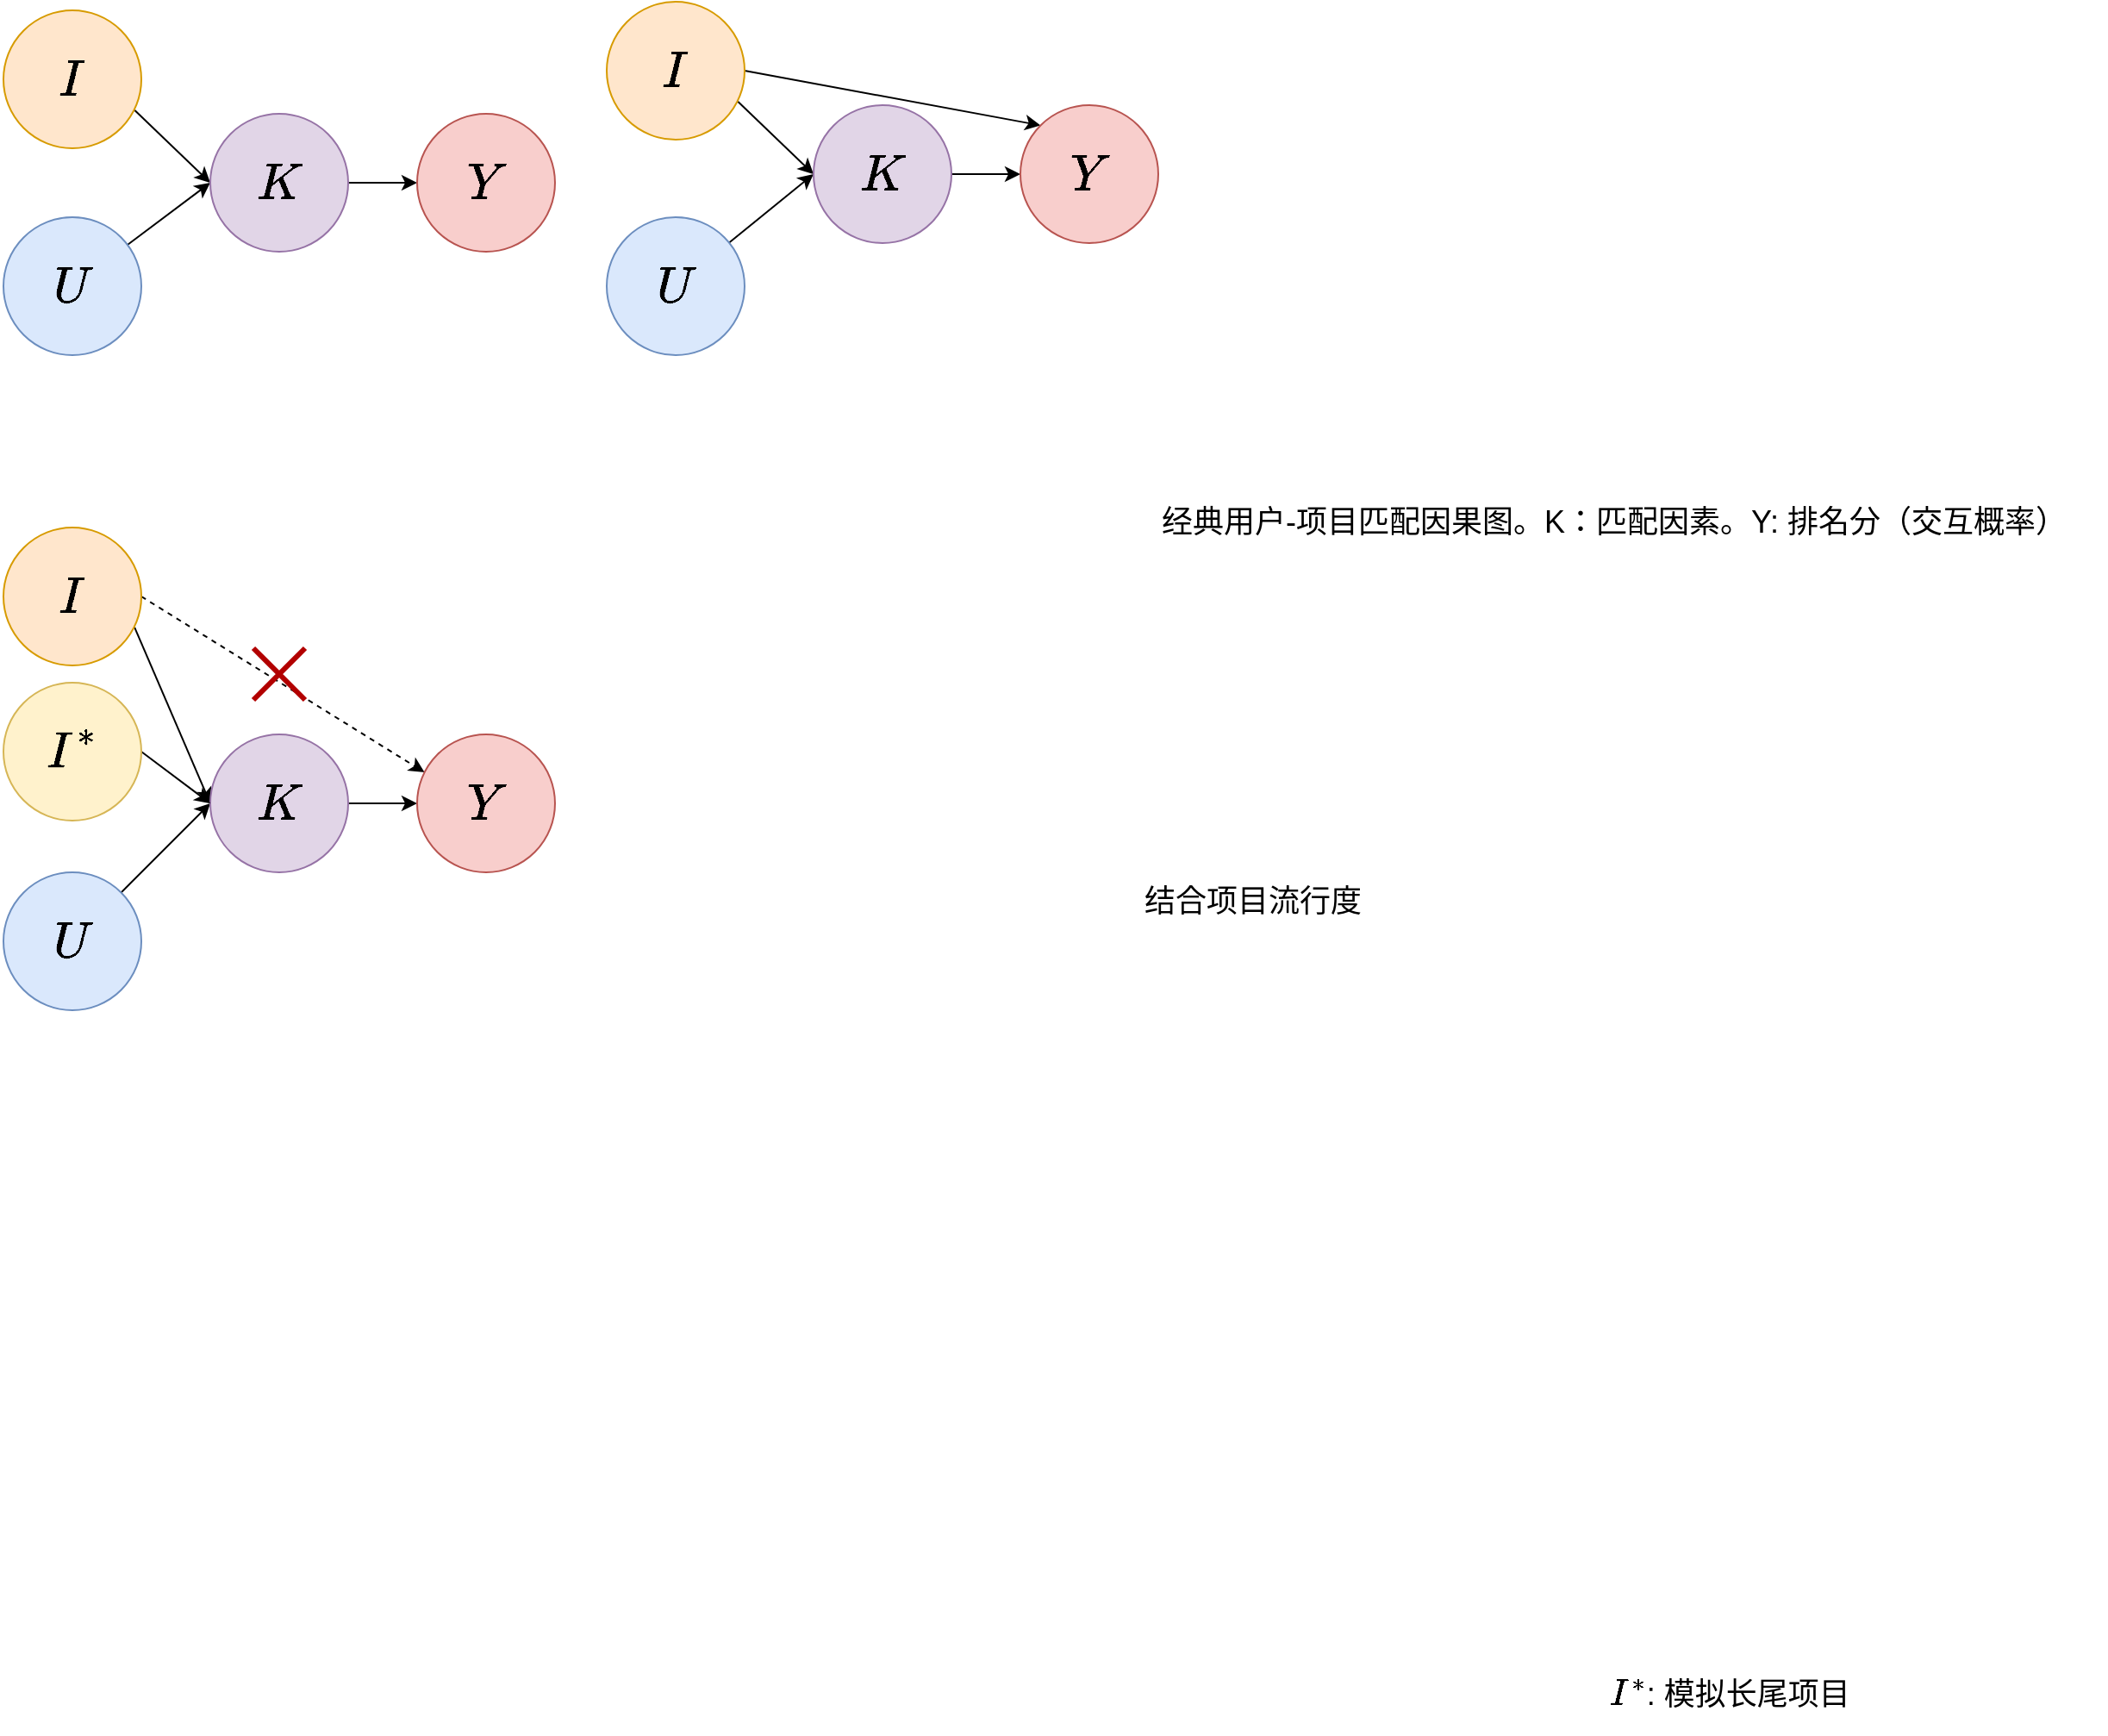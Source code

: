<mxfile version="27.0.6">
  <diagram name="第 1 页" id="56BlYWJSqFPztJBqIIqX">
    <mxGraphModel dx="1772" dy="979" grid="1" gridSize="10" guides="1" tooltips="1" connect="1" arrows="1" fold="1" page="1" pageScale="1" pageWidth="1654" pageHeight="1169" math="1" shadow="0">
      <root>
        <mxCell id="0" />
        <mxCell id="1" parent="0" />
        <mxCell id="acMKYbe6vQJ9O9eNH2sJ-32" style="rounded=0;orthogonalLoop=1;jettySize=auto;html=1;exitX=0.951;exitY=0.724;exitDx=0;exitDy=0;entryX=0;entryY=0.5;entryDx=0;entryDy=0;exitPerimeter=0;fontSize=25;" parent="1" source="acMKYbe6vQJ9O9eNH2sJ-1" target="acMKYbe6vQJ9O9eNH2sJ-3" edge="1">
          <mxGeometry relative="1" as="geometry" />
        </mxCell>
        <mxCell id="acMKYbe6vQJ9O9eNH2sJ-1" value="&lt;font&gt;$$I$$&lt;/font&gt;" style="ellipse;whiteSpace=wrap;html=1;aspect=fixed;fillColor=#ffe6cc;strokeColor=#d79b00;fontSize=25;" parent="1" vertex="1">
          <mxGeometry x="320" y="140" width="80" height="80" as="geometry" />
        </mxCell>
        <mxCell id="acMKYbe6vQJ9O9eNH2sJ-33" style="rounded=0;orthogonalLoop=1;jettySize=auto;html=1;entryX=0;entryY=0.5;entryDx=0;entryDy=0;fontSize=25;" parent="1" source="acMKYbe6vQJ9O9eNH2sJ-2" target="acMKYbe6vQJ9O9eNH2sJ-3" edge="1">
          <mxGeometry relative="1" as="geometry" />
        </mxCell>
        <mxCell id="acMKYbe6vQJ9O9eNH2sJ-2" value="&lt;span&gt;$$U$$&lt;/span&gt;" style="ellipse;whiteSpace=wrap;html=1;aspect=fixed;fillColor=#dae8fc;strokeColor=#6c8ebf;fontSize=25;" parent="1" vertex="1">
          <mxGeometry x="320" y="260" width="80" height="80" as="geometry" />
        </mxCell>
        <mxCell id="acMKYbe6vQJ9O9eNH2sJ-34" style="edgeStyle=orthogonalEdgeStyle;rounded=0;orthogonalLoop=1;jettySize=auto;html=1;exitX=1;exitY=0.5;exitDx=0;exitDy=0;fontSize=25;" parent="1" source="acMKYbe6vQJ9O9eNH2sJ-3" target="acMKYbe6vQJ9O9eNH2sJ-4" edge="1">
          <mxGeometry relative="1" as="geometry" />
        </mxCell>
        <mxCell id="acMKYbe6vQJ9O9eNH2sJ-3" value="&lt;font&gt;\(K\)&lt;/font&gt;" style="ellipse;whiteSpace=wrap;html=1;aspect=fixed;fillColor=#e1d5e7;strokeColor=#9673a6;fontSize=25;" parent="1" vertex="1">
          <mxGeometry x="440" y="200" width="80" height="80" as="geometry" />
        </mxCell>
        <mxCell id="acMKYbe6vQJ9O9eNH2sJ-4" value="&lt;span&gt;$$Y$$&lt;/span&gt;" style="ellipse;whiteSpace=wrap;html=1;aspect=fixed;fillColor=#f8cecc;strokeColor=#b85450;fontSize=25;" parent="1" vertex="1">
          <mxGeometry x="560" y="200" width="80" height="80" as="geometry" />
        </mxCell>
        <mxCell id="acMKYbe6vQJ9O9eNH2sJ-35" value="经典用户-项目匹配因果图。K：匹配因素。Y: 排名分（交互概率）" style="text;whiteSpace=wrap;fontSize=18;" parent="1" vertex="1">
          <mxGeometry x="990" y="420" width="550" height="40" as="geometry" />
        </mxCell>
        <mxCell id="acMKYbe6vQJ9O9eNH2sJ-43" value="结合项目流行度" style="text;whiteSpace=wrap;fontSize=18;" parent="1" vertex="1">
          <mxGeometry x="980" y="640" width="130" height="40" as="geometry" />
        </mxCell>
        <mxCell id="acMKYbe6vQJ9O9eNH2sJ-46" style="rounded=0;orthogonalLoop=1;jettySize=auto;html=1;exitX=0.951;exitY=0.724;exitDx=0;exitDy=0;entryX=0;entryY=0.5;entryDx=0;entryDy=0;exitPerimeter=0;fontSize=25;" parent="1" source="acMKYbe6vQJ9O9eNH2sJ-47" target="acMKYbe6vQJ9O9eNH2sJ-51" edge="1">
          <mxGeometry relative="1" as="geometry" />
        </mxCell>
        <mxCell id="acMKYbe6vQJ9O9eNH2sJ-53" style="rounded=0;orthogonalLoop=1;jettySize=auto;html=1;exitX=1;exitY=0.5;exitDx=0;exitDy=0;entryX=0;entryY=0;entryDx=0;entryDy=0;fontSize=25;" parent="1" source="acMKYbe6vQJ9O9eNH2sJ-47" target="acMKYbe6vQJ9O9eNH2sJ-52" edge="1">
          <mxGeometry relative="1" as="geometry" />
        </mxCell>
        <mxCell id="acMKYbe6vQJ9O9eNH2sJ-47" value="&lt;font&gt;$$I$$&lt;/font&gt;" style="ellipse;whiteSpace=wrap;html=1;aspect=fixed;fillColor=#ffe6cc;strokeColor=#d79b00;fontSize=25;" parent="1" vertex="1">
          <mxGeometry x="670" y="135" width="80" height="80" as="geometry" />
        </mxCell>
        <mxCell id="acMKYbe6vQJ9O9eNH2sJ-48" style="rounded=0;orthogonalLoop=1;jettySize=auto;html=1;entryX=0;entryY=0.5;entryDx=0;entryDy=0;fontSize=25;" parent="1" source="acMKYbe6vQJ9O9eNH2sJ-49" target="acMKYbe6vQJ9O9eNH2sJ-51" edge="1">
          <mxGeometry relative="1" as="geometry" />
        </mxCell>
        <mxCell id="acMKYbe6vQJ9O9eNH2sJ-49" value="&lt;span&gt;$$U$$&lt;/span&gt;" style="ellipse;whiteSpace=wrap;html=1;aspect=fixed;fillColor=#dae8fc;strokeColor=#6c8ebf;fontSize=25;" parent="1" vertex="1">
          <mxGeometry x="670" y="260" width="80" height="80" as="geometry" />
        </mxCell>
        <mxCell id="acMKYbe6vQJ9O9eNH2sJ-50" style="edgeStyle=orthogonalEdgeStyle;rounded=0;orthogonalLoop=1;jettySize=auto;html=1;exitX=1;exitY=0.5;exitDx=0;exitDy=0;fontSize=25;" parent="1" source="acMKYbe6vQJ9O9eNH2sJ-51" target="acMKYbe6vQJ9O9eNH2sJ-52" edge="1">
          <mxGeometry relative="1" as="geometry" />
        </mxCell>
        <mxCell id="acMKYbe6vQJ9O9eNH2sJ-51" value="&lt;font&gt;\(K\)&lt;/font&gt;" style="ellipse;whiteSpace=wrap;html=1;aspect=fixed;fillColor=#e1d5e7;strokeColor=#9673a6;fontSize=25;" parent="1" vertex="1">
          <mxGeometry x="790" y="195" width="80" height="80" as="geometry" />
        </mxCell>
        <mxCell id="acMKYbe6vQJ9O9eNH2sJ-52" value="&lt;span&gt;$$Y$$&lt;/span&gt;" style="ellipse;whiteSpace=wrap;html=1;aspect=fixed;fillColor=#f8cecc;strokeColor=#b85450;fontSize=25;" parent="1" vertex="1">
          <mxGeometry x="910" y="195" width="80" height="80" as="geometry" />
        </mxCell>
        <mxCell id="acMKYbe6vQJ9O9eNH2sJ-69" style="rounded=0;orthogonalLoop=1;jettySize=auto;html=1;exitX=0.951;exitY=0.724;exitDx=0;exitDy=0;entryX=0;entryY=0.5;entryDx=0;entryDy=0;exitPerimeter=0;fontSize=25;" parent="1" source="acMKYbe6vQJ9O9eNH2sJ-71" target="acMKYbe6vQJ9O9eNH2sJ-76" edge="1">
          <mxGeometry relative="1" as="geometry" />
        </mxCell>
        <mxCell id="acMKYbe6vQJ9O9eNH2sJ-92" style="rounded=0;orthogonalLoop=1;jettySize=auto;html=1;exitX=1;exitY=0.5;exitDx=0;exitDy=0;entryX=0.054;entryY=0.275;entryDx=0;entryDy=0;entryPerimeter=0;dashed=1;fontSize=25;" parent="1" source="acMKYbe6vQJ9O9eNH2sJ-71" target="acMKYbe6vQJ9O9eNH2sJ-77" edge="1">
          <mxGeometry relative="1" as="geometry" />
        </mxCell>
        <mxCell id="acMKYbe6vQJ9O9eNH2sJ-71" value="&lt;font&gt;$$I$$&lt;/font&gt;" style="ellipse;whiteSpace=wrap;html=1;aspect=fixed;fillColor=#ffe6cc;strokeColor=#d79b00;fontSize=25;" parent="1" vertex="1">
          <mxGeometry x="320" y="440" width="80" height="80" as="geometry" />
        </mxCell>
        <mxCell id="acMKYbe6vQJ9O9eNH2sJ-72" style="rounded=0;orthogonalLoop=1;jettySize=auto;html=1;entryX=0;entryY=0.5;entryDx=0;entryDy=0;fontSize=25;" parent="1" source="acMKYbe6vQJ9O9eNH2sJ-74" target="acMKYbe6vQJ9O9eNH2sJ-76" edge="1">
          <mxGeometry relative="1" as="geometry" />
        </mxCell>
        <mxCell id="acMKYbe6vQJ9O9eNH2sJ-74" value="&lt;span&gt;$$U$$&lt;/span&gt;" style="ellipse;whiteSpace=wrap;html=1;aspect=fixed;fillColor=#dae8fc;strokeColor=#6c8ebf;fontSize=25;" parent="1" vertex="1">
          <mxGeometry x="320" y="640" width="80" height="80" as="geometry" />
        </mxCell>
        <mxCell id="acMKYbe6vQJ9O9eNH2sJ-75" style="edgeStyle=orthogonalEdgeStyle;rounded=0;orthogonalLoop=1;jettySize=auto;html=1;exitX=1;exitY=0.5;exitDx=0;exitDy=0;fontSize=25;" parent="1" source="acMKYbe6vQJ9O9eNH2sJ-76" target="acMKYbe6vQJ9O9eNH2sJ-77" edge="1">
          <mxGeometry relative="1" as="geometry" />
        </mxCell>
        <mxCell id="acMKYbe6vQJ9O9eNH2sJ-76" value="&lt;font&gt;\(K\)&lt;/font&gt;" style="ellipse;whiteSpace=wrap;html=1;aspect=fixed;fillColor=#e1d5e7;strokeColor=#9673a6;fontSize=25;" parent="1" vertex="1">
          <mxGeometry x="440" y="560" width="80" height="80" as="geometry" />
        </mxCell>
        <mxCell id="acMKYbe6vQJ9O9eNH2sJ-77" value="&lt;span&gt;$$Y$$&lt;/span&gt;" style="ellipse;whiteSpace=wrap;html=1;aspect=fixed;fillColor=#f8cecc;strokeColor=#b85450;fontSize=25;" parent="1" vertex="1">
          <mxGeometry x="560" y="560" width="80" height="80" as="geometry" />
        </mxCell>
        <mxCell id="acMKYbe6vQJ9O9eNH2sJ-90" style="rounded=0;orthogonalLoop=1;jettySize=auto;html=1;exitX=1;exitY=0.5;exitDx=0;exitDy=0;entryX=0;entryY=0.5;entryDx=0;entryDy=0;fontSize=25;" parent="1" source="acMKYbe6vQJ9O9eNH2sJ-78" target="acMKYbe6vQJ9O9eNH2sJ-76" edge="1">
          <mxGeometry relative="1" as="geometry" />
        </mxCell>
        <mxCell id="acMKYbe6vQJ9O9eNH2sJ-78" value="&lt;font&gt;$$I^*$$&lt;/font&gt;" style="ellipse;whiteSpace=wrap;html=1;aspect=fixed;fillColor=#fff2cc;strokeColor=#d6b656;fontSize=25;" parent="1" vertex="1">
          <mxGeometry x="320" y="530" width="80" height="80" as="geometry" />
        </mxCell>
        <mxCell id="Mdq6Gw4Iz_iuoYK7gJNK-2" value="\(I^*\): 模拟长尾项目" style="text;whiteSpace=wrap;fontSize=18;" parent="1" vertex="1">
          <mxGeometry x="1250" y="1100" width="170" height="40" as="geometry" />
        </mxCell>
        <mxCell id="7c5HfkJA_0XSIlpQ0Qkd-1" value="" style="shape=umlDestroy;whiteSpace=wrap;html=1;strokeWidth=3;targetShapes=umlLifeline;fillColor=#e51400;strokeColor=#B20000;fontColor=#ffffff;fontSize=25;" parent="1" vertex="1">
          <mxGeometry x="465" y="510" width="30" height="30" as="geometry" />
        </mxCell>
      </root>
    </mxGraphModel>
  </diagram>
</mxfile>
